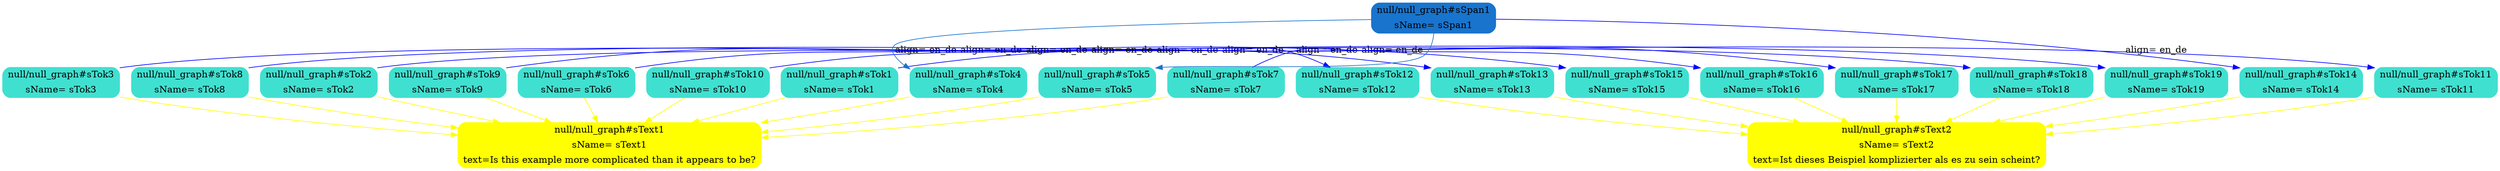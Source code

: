 digraph G {
ordering=out;
<null/null_graph#sTok1> -> <null/null_graph#sText1>[color=yellow,style=filled];
<null/null_graph#sTok1> -> <null/null_graph#sTok11>[color=blue,style=filled,label="align= en_de"];
<null/null_graph#sTok11> -> <null/null_graph#sText2>[color=yellow,style=filled];
<null/null_graph#sTok2> -> <null/null_graph#sText1>[color=yellow,style=filled];
<null/null_graph#sTok2> -> <null/null_graph#sTok12>[color=blue,style=filled,label="align= en_de"];
<null/null_graph#sTok12> -> <null/null_graph#sText2>[color=yellow,style=filled];
<null/null_graph#sTok3> -> <null/null_graph#sText1>[color=yellow,style=filled];
<null/null_graph#sTok3> -> <null/null_graph#sTok13>[color=blue,style=filled,label="align= en_de"];
<null/null_graph#sTok13> -> <null/null_graph#sText2>[color=yellow,style=filled];
<null/null_graph#sTok6> -> <null/null_graph#sText1>[color=yellow,style=filled];
<null/null_graph#sTok6> -> <null/null_graph#sTok15>[color=blue,style=filled,label="align= en_de"];
<null/null_graph#sTok15> -> <null/null_graph#sText2>[color=yellow,style=filled];
<null/null_graph#sTok7> -> <null/null_graph#sText1>[color=yellow,style=filled];
<null/null_graph#sTok7> -> <null/null_graph#sTok16>[color=blue,style=filled,label="align= en_de"];
<null/null_graph#sTok16> -> <null/null_graph#sText2>[color=yellow,style=filled];
<null/null_graph#sTok8> -> <null/null_graph#sText1>[color=yellow,style=filled];
<null/null_graph#sTok8> -> <null/null_graph#sTok17>[color=blue,style=filled,label="align= en_de"];
<null/null_graph#sTok17> -> <null/null_graph#sText2>[color=yellow,style=filled];
<null/null_graph#sTok9> -> <null/null_graph#sText1>[color=yellow,style=filled];
<null/null_graph#sTok9> -> <null/null_graph#sTok18>[color=blue,style=filled,label="align= en_de"];
<null/null_graph#sTok18> -> <null/null_graph#sText2>[color=yellow,style=filled];
<null/null_graph#sTok10> -> <null/null_graph#sText1>[color=yellow,style=filled];
<null/null_graph#sTok10> -> <null/null_graph#sTok19>[color=blue,style=filled,label="align= en_de"];
<null/null_graph#sTok19> -> <null/null_graph#sText2>[color=yellow,style=filled];
<null/null_graph#sSpan1> -> <null/null_graph#sTok4>[color=dodgerblue3,style=filled];
<null/null_graph#sTok4> -> <null/null_graph#sText1>[color=yellow,style=filled];
<null/null_graph#sSpan1> -> <null/null_graph#sTok5>[color=dodgerblue3,style=filled];
<null/null_graph#sTok5> -> <null/null_graph#sText1>[color=yellow,style=filled];
<null/null_graph#sSpan1> -> <null/null_graph#sTok14>[color=blue,style=filled,label="align= en_de"];
<null/null_graph#sTok14> -> <null/null_graph#sText2>[color=yellow,style=filled];
{
rank=max;
<null/null_graph#sText1>[shape=Mrecord,color=yellow,style=filled,label="{{null/null_graph#sText1}|{sName= sText1}|{text=Is this example more complicated than it appears to be?}}"];
<null/null_graph#sText2>[shape=Mrecord,color=yellow,style=filled,label="{{null/null_graph#sText2}|{sName= sText2}|{text=Ist dieses Beispiel komplizierter als es zu sein scheint?}}"];
}
{
rank=same;
<null/null_graph#sTok1>[shape=Mrecord,color=turquoise,style=filled,label="{{null/null_graph#sTok1}|{sName= sTok1}}"];
<null/null_graph#sTok11>[shape=Mrecord,color=turquoise,style=filled,label="{{null/null_graph#sTok11}|{sName= sTok11}}"];
<null/null_graph#sTok2>[shape=Mrecord,color=turquoise,style=filled,label="{{null/null_graph#sTok2}|{sName= sTok2}}"];
<null/null_graph#sTok12>[shape=Mrecord,color=turquoise,style=filled,label="{{null/null_graph#sTok12}|{sName= sTok12}}"];
<null/null_graph#sTok3>[shape=Mrecord,color=turquoise,style=filled,label="{{null/null_graph#sTok3}|{sName= sTok3}}"];
<null/null_graph#sTok13>[shape=Mrecord,color=turquoise,style=filled,label="{{null/null_graph#sTok13}|{sName= sTok13}}"];
<null/null_graph#sTok6>[shape=Mrecord,color=turquoise,style=filled,label="{{null/null_graph#sTok6}|{sName= sTok6}}"];
<null/null_graph#sTok15>[shape=Mrecord,color=turquoise,style=filled,label="{{null/null_graph#sTok15}|{sName= sTok15}}"];
<null/null_graph#sTok7>[shape=Mrecord,color=turquoise,style=filled,label="{{null/null_graph#sTok7}|{sName= sTok7}}"];
<null/null_graph#sTok16>[shape=Mrecord,color=turquoise,style=filled,label="{{null/null_graph#sTok16}|{sName= sTok16}}"];
<null/null_graph#sTok8>[shape=Mrecord,color=turquoise,style=filled,label="{{null/null_graph#sTok8}|{sName= sTok8}}"];
<null/null_graph#sTok17>[shape=Mrecord,color=turquoise,style=filled,label="{{null/null_graph#sTok17}|{sName= sTok17}}"];
<null/null_graph#sTok9>[shape=Mrecord,color=turquoise,style=filled,label="{{null/null_graph#sTok9}|{sName= sTok9}}"];
<null/null_graph#sTok18>[shape=Mrecord,color=turquoise,style=filled,label="{{null/null_graph#sTok18}|{sName= sTok18}}"];
<null/null_graph#sTok10>[shape=Mrecord,color=turquoise,style=filled,label="{{null/null_graph#sTok10}|{sName= sTok10}}"];
<null/null_graph#sTok19>[shape=Mrecord,color=turquoise,style=filled,label="{{null/null_graph#sTok19}|{sName= sTok19}}"];
<null/null_graph#sTok4>[shape=Mrecord,color=turquoise,style=filled,label="{{null/null_graph#sTok4}|{sName= sTok4}}"];
<null/null_graph#sTok5>[shape=Mrecord,color=turquoise,style=filled,label="{{null/null_graph#sTok5}|{sName= sTok5}}"];
<null/null_graph#sTok14>[shape=Mrecord,color=turquoise,style=filled,label="{{null/null_graph#sTok14}|{sName= sTok14}}"];
}
{
rank=same;
<null/null_graph#sSpan1>[shape=Mrecord,color=dodgerblue3,style=filled,label="{{null/null_graph#sSpan1}|{sName= sSpan1}}"];
}
}
